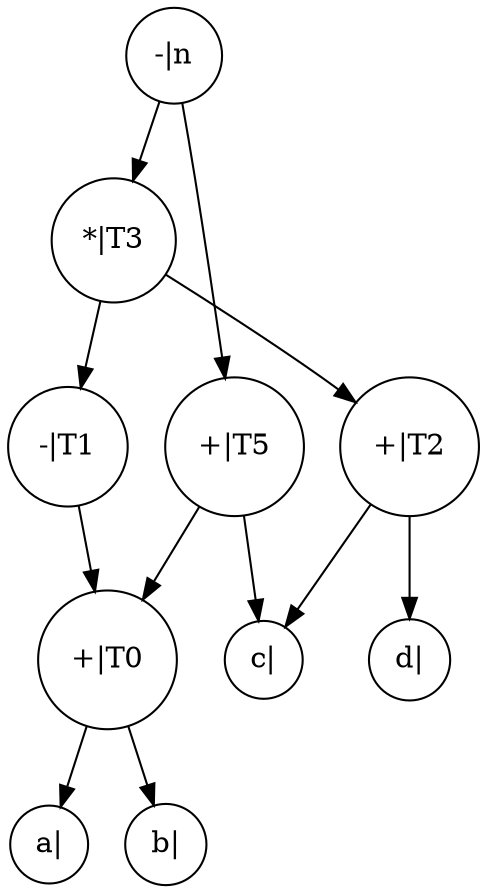 // comment
digraph "./DAG/visible" {
	node [color=black shape=circle size="20,5"]
	1 [label="a|"]
	2 [label="b|"]
	3 [label="+|T0"]
	4 [label="-|T1"]
	5 [label="c|"]
	6 [label="d|"]
	7 [label="+|T2"]
	8 [label="*|T3"]
	9 [label="+|T5"]
	10 [label="-|n"]
	3 -> 2
	3 -> 1
	4 -> 3
	7 -> 6
	7 -> 5
	8 -> 7
	8 -> 4
	9 -> 5
	9 -> 3
	10 -> 9
	10 -> 8
}
